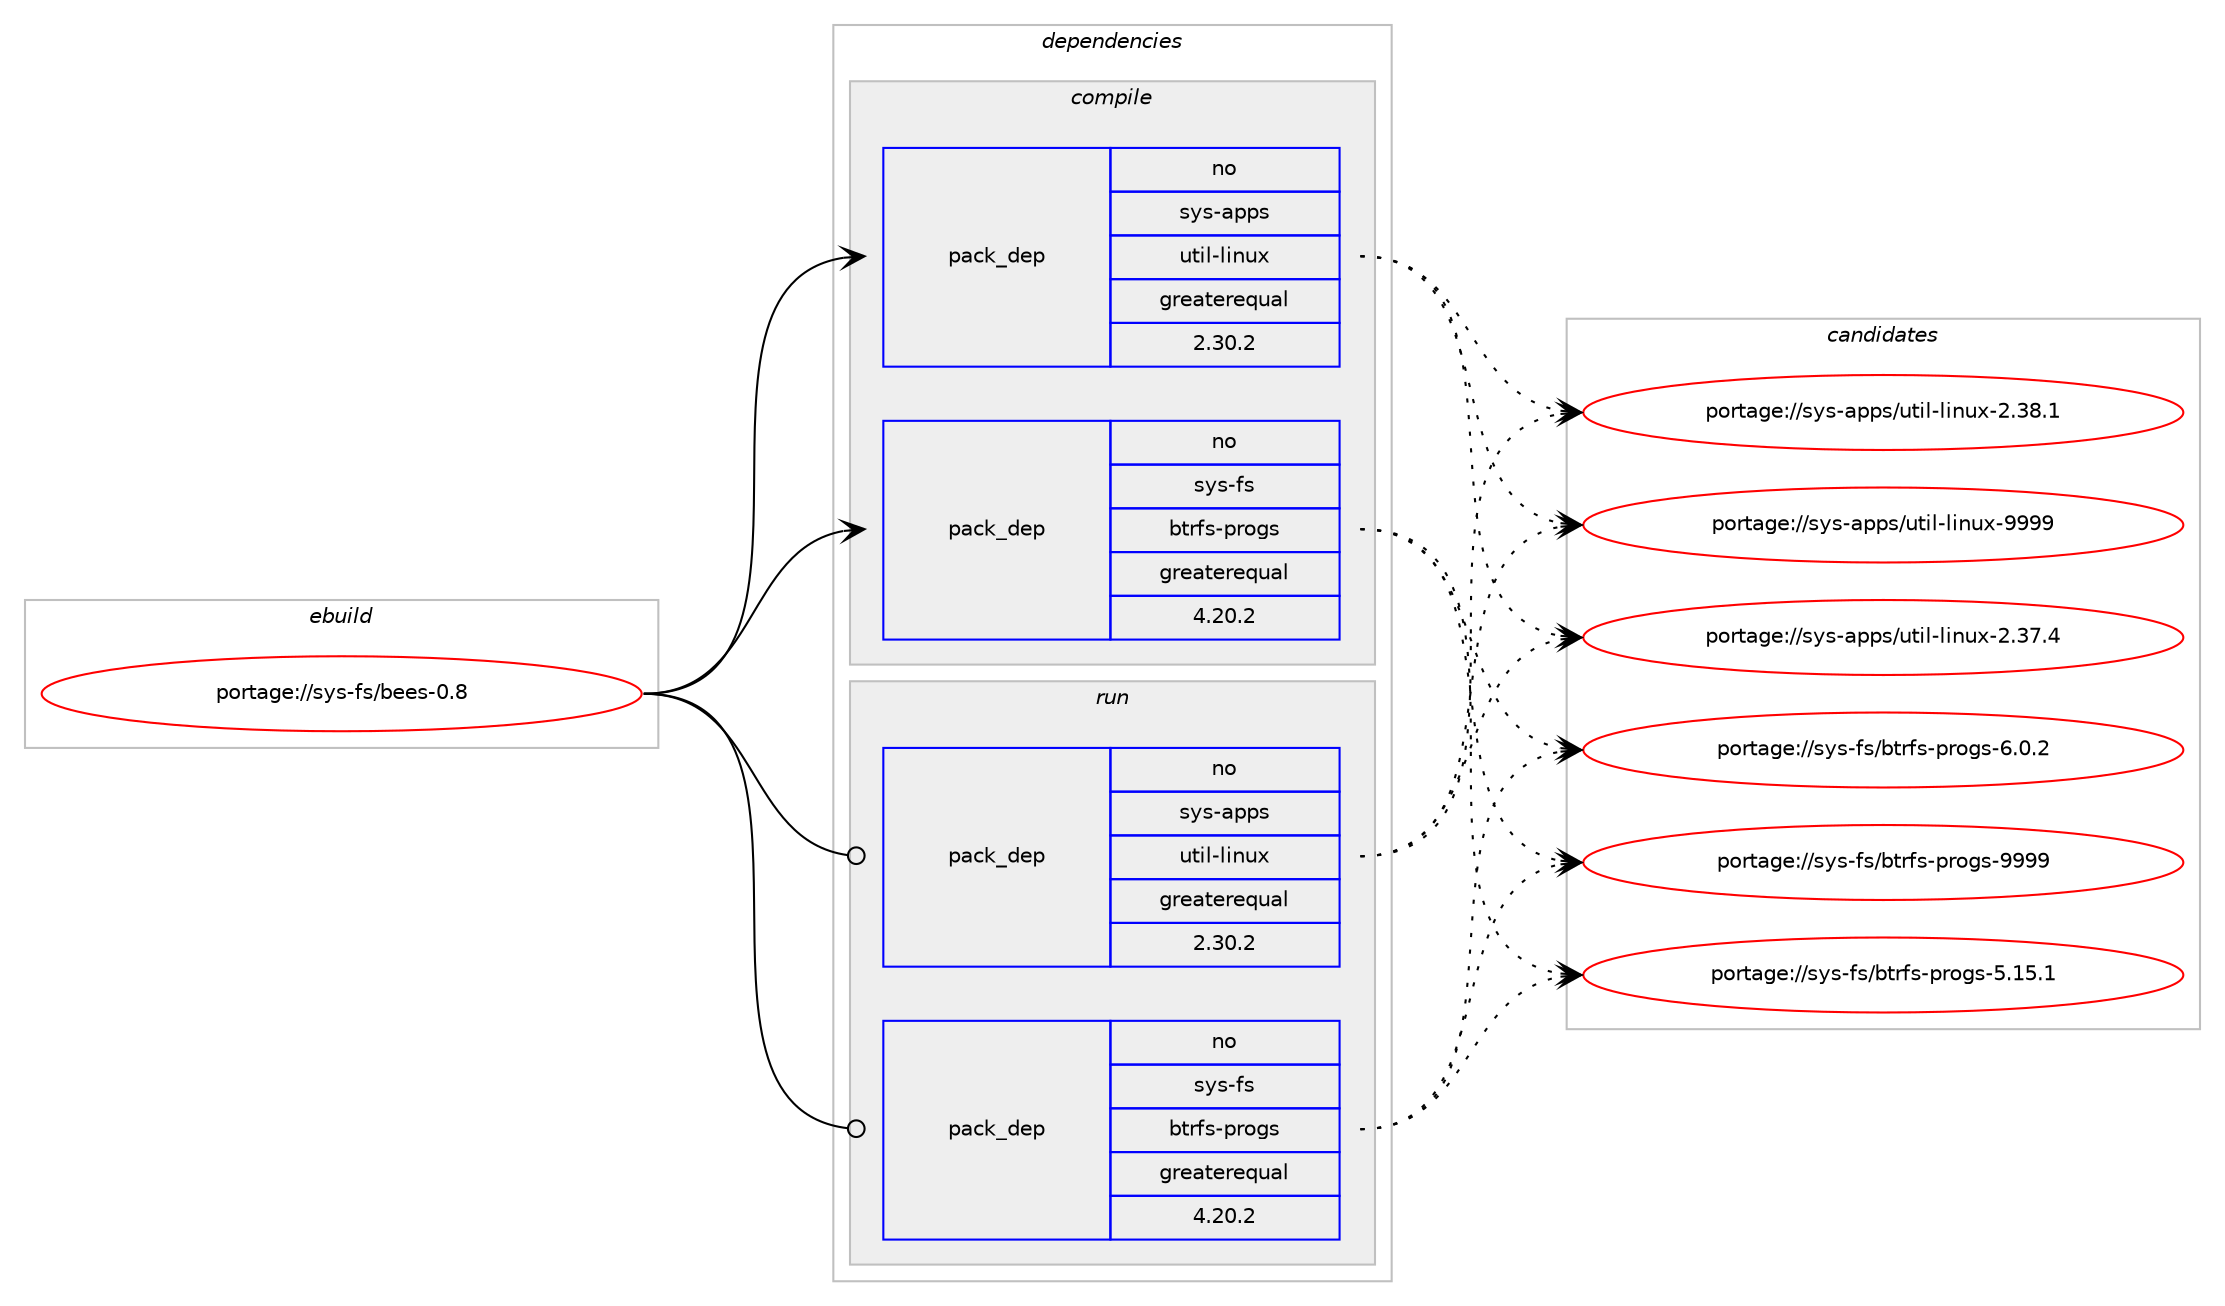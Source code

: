 digraph prolog {

# *************
# Graph options
# *************

newrank=true;
concentrate=true;
compound=true;
graph [rankdir=LR,fontname=Helvetica,fontsize=10,ranksep=1.5];#, ranksep=2.5, nodesep=0.2];
edge  [arrowhead=vee];
node  [fontname=Helvetica,fontsize=10];

# **********
# The ebuild
# **********

subgraph cluster_leftcol {
color=gray;
rank=same;
label=<<i>ebuild</i>>;
id [label="portage://sys-fs/bees-0.8", color=red, width=4, href="../sys-fs/bees-0.8.svg"];
}

# ****************
# The dependencies
# ****************

subgraph cluster_midcol {
color=gray;
label=<<i>dependencies</i>>;
subgraph cluster_compile {
fillcolor="#eeeeee";
style=filled;
label=<<i>compile</i>>;
subgraph pack1184 {
dependency1378 [label=<<TABLE BORDER="0" CELLBORDER="1" CELLSPACING="0" CELLPADDING="4" WIDTH="220"><TR><TD ROWSPAN="6" CELLPADDING="30">pack_dep</TD></TR><TR><TD WIDTH="110">no</TD></TR><TR><TD>sys-apps</TD></TR><TR><TD>util-linux</TD></TR><TR><TD>greaterequal</TD></TR><TR><TD>2.30.2</TD></TR></TABLE>>, shape=none, color=blue];
}
id:e -> dependency1378:w [weight=20,style="solid",arrowhead="vee"];
subgraph pack1185 {
dependency1379 [label=<<TABLE BORDER="0" CELLBORDER="1" CELLSPACING="0" CELLPADDING="4" WIDTH="220"><TR><TD ROWSPAN="6" CELLPADDING="30">pack_dep</TD></TR><TR><TD WIDTH="110">no</TD></TR><TR><TD>sys-fs</TD></TR><TR><TD>btrfs-progs</TD></TR><TR><TD>greaterequal</TD></TR><TR><TD>4.20.2</TD></TR></TABLE>>, shape=none, color=blue];
}
id:e -> dependency1379:w [weight=20,style="solid",arrowhead="vee"];
}
subgraph cluster_compileandrun {
fillcolor="#eeeeee";
style=filled;
label=<<i>compile and run</i>>;
}
subgraph cluster_run {
fillcolor="#eeeeee";
style=filled;
label=<<i>run</i>>;
subgraph pack1186 {
dependency1380 [label=<<TABLE BORDER="0" CELLBORDER="1" CELLSPACING="0" CELLPADDING="4" WIDTH="220"><TR><TD ROWSPAN="6" CELLPADDING="30">pack_dep</TD></TR><TR><TD WIDTH="110">no</TD></TR><TR><TD>sys-apps</TD></TR><TR><TD>util-linux</TD></TR><TR><TD>greaterequal</TD></TR><TR><TD>2.30.2</TD></TR></TABLE>>, shape=none, color=blue];
}
id:e -> dependency1380:w [weight=20,style="solid",arrowhead="odot"];
subgraph pack1187 {
dependency1381 [label=<<TABLE BORDER="0" CELLBORDER="1" CELLSPACING="0" CELLPADDING="4" WIDTH="220"><TR><TD ROWSPAN="6" CELLPADDING="30">pack_dep</TD></TR><TR><TD WIDTH="110">no</TD></TR><TR><TD>sys-fs</TD></TR><TR><TD>btrfs-progs</TD></TR><TR><TD>greaterequal</TD></TR><TR><TD>4.20.2</TD></TR></TABLE>>, shape=none, color=blue];
}
id:e -> dependency1381:w [weight=20,style="solid",arrowhead="odot"];
}
}

# **************
# The candidates
# **************

subgraph cluster_choices {
rank=same;
color=gray;
label=<<i>candidates</i>>;

subgraph choice1184 {
color=black;
nodesep=1;
choice1151211154597112112115471171161051084510810511011712045504651554652 [label="portage://sys-apps/util-linux-2.37.4", color=red, width=4,href="../sys-apps/util-linux-2.37.4.svg"];
choice1151211154597112112115471171161051084510810511011712045504651564649 [label="portage://sys-apps/util-linux-2.38.1", color=red, width=4,href="../sys-apps/util-linux-2.38.1.svg"];
choice115121115459711211211547117116105108451081051101171204557575757 [label="portage://sys-apps/util-linux-9999", color=red, width=4,href="../sys-apps/util-linux-9999.svg"];
dependency1378:e -> choice1151211154597112112115471171161051084510810511011712045504651554652:w [style=dotted,weight="100"];
dependency1378:e -> choice1151211154597112112115471171161051084510810511011712045504651564649:w [style=dotted,weight="100"];
dependency1378:e -> choice115121115459711211211547117116105108451081051101171204557575757:w [style=dotted,weight="100"];
}
subgraph choice1185 {
color=black;
nodesep=1;
choice1151211154510211547981161141021154511211411110311545534649534649 [label="portage://sys-fs/btrfs-progs-5.15.1", color=red, width=4,href="../sys-fs/btrfs-progs-5.15.1.svg"];
choice11512111545102115479811611410211545112114111103115455446484650 [label="portage://sys-fs/btrfs-progs-6.0.2", color=red, width=4,href="../sys-fs/btrfs-progs-6.0.2.svg"];
choice115121115451021154798116114102115451121141111031154557575757 [label="portage://sys-fs/btrfs-progs-9999", color=red, width=4,href="../sys-fs/btrfs-progs-9999.svg"];
dependency1379:e -> choice1151211154510211547981161141021154511211411110311545534649534649:w [style=dotted,weight="100"];
dependency1379:e -> choice11512111545102115479811611410211545112114111103115455446484650:w [style=dotted,weight="100"];
dependency1379:e -> choice115121115451021154798116114102115451121141111031154557575757:w [style=dotted,weight="100"];
}
subgraph choice1186 {
color=black;
nodesep=1;
choice1151211154597112112115471171161051084510810511011712045504651554652 [label="portage://sys-apps/util-linux-2.37.4", color=red, width=4,href="../sys-apps/util-linux-2.37.4.svg"];
choice1151211154597112112115471171161051084510810511011712045504651564649 [label="portage://sys-apps/util-linux-2.38.1", color=red, width=4,href="../sys-apps/util-linux-2.38.1.svg"];
choice115121115459711211211547117116105108451081051101171204557575757 [label="portage://sys-apps/util-linux-9999", color=red, width=4,href="../sys-apps/util-linux-9999.svg"];
dependency1380:e -> choice1151211154597112112115471171161051084510810511011712045504651554652:w [style=dotted,weight="100"];
dependency1380:e -> choice1151211154597112112115471171161051084510810511011712045504651564649:w [style=dotted,weight="100"];
dependency1380:e -> choice115121115459711211211547117116105108451081051101171204557575757:w [style=dotted,weight="100"];
}
subgraph choice1187 {
color=black;
nodesep=1;
choice1151211154510211547981161141021154511211411110311545534649534649 [label="portage://sys-fs/btrfs-progs-5.15.1", color=red, width=4,href="../sys-fs/btrfs-progs-5.15.1.svg"];
choice11512111545102115479811611410211545112114111103115455446484650 [label="portage://sys-fs/btrfs-progs-6.0.2", color=red, width=4,href="../sys-fs/btrfs-progs-6.0.2.svg"];
choice115121115451021154798116114102115451121141111031154557575757 [label="portage://sys-fs/btrfs-progs-9999", color=red, width=4,href="../sys-fs/btrfs-progs-9999.svg"];
dependency1381:e -> choice1151211154510211547981161141021154511211411110311545534649534649:w [style=dotted,weight="100"];
dependency1381:e -> choice11512111545102115479811611410211545112114111103115455446484650:w [style=dotted,weight="100"];
dependency1381:e -> choice115121115451021154798116114102115451121141111031154557575757:w [style=dotted,weight="100"];
}
}

}
